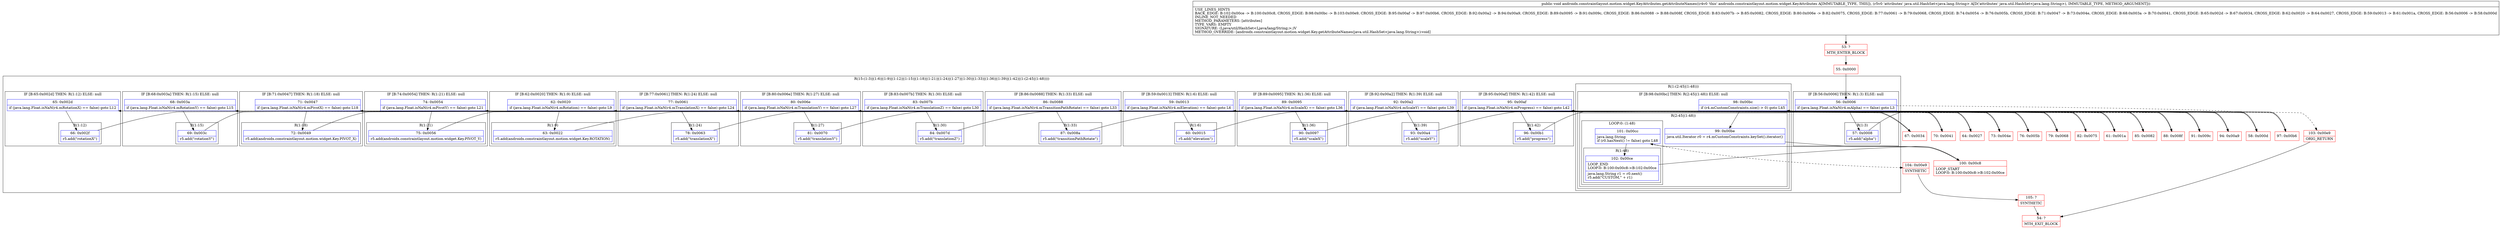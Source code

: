 digraph "CFG forandroidx.constraintlayout.motion.widget.KeyAttributes.getAttributeNames(Ljava\/util\/HashSet;)V" {
subgraph cluster_Region_2136641416 {
label = "R(15:(1:3)|(1:6)|(1:9)|(1:12)|(1:15)|(1:18)|(1:21)|(1:24)|(1:27)|(1:30)|(1:33)|(1:36)|(1:39)|(1:42)|(1:(2:45|(1:48))))";
node [shape=record,color=blue];
subgraph cluster_IfRegion_1775704237 {
label = "IF [B:56:0x0006] THEN: R(1:3) ELSE: null";
node [shape=record,color=blue];
Node_56 [shape=record,label="{56\:\ 0x0006|if (java.lang.Float.isNaN(r4.mAlpha) == false) goto L3\l}"];
subgraph cluster_Region_861704134 {
label = "R(1:3)";
node [shape=record,color=blue];
Node_57 [shape=record,label="{57\:\ 0x0008|r5.add(\"alpha\")\l}"];
}
}
subgraph cluster_IfRegion_324079538 {
label = "IF [B:59:0x0013] THEN: R(1:6) ELSE: null";
node [shape=record,color=blue];
Node_59 [shape=record,label="{59\:\ 0x0013|if (java.lang.Float.isNaN(r4.mElevation) == false) goto L6\l}"];
subgraph cluster_Region_945611935 {
label = "R(1:6)";
node [shape=record,color=blue];
Node_60 [shape=record,label="{60\:\ 0x0015|r5.add(\"elevation\")\l}"];
}
}
subgraph cluster_IfRegion_1763672393 {
label = "IF [B:62:0x0020] THEN: R(1:9) ELSE: null";
node [shape=record,color=blue];
Node_62 [shape=record,label="{62\:\ 0x0020|if (java.lang.Float.isNaN(r4.mRotation) == false) goto L9\l}"];
subgraph cluster_Region_1055527187 {
label = "R(1:9)";
node [shape=record,color=blue];
Node_63 [shape=record,label="{63\:\ 0x0022|r5.add(androidx.constraintlayout.motion.widget.Key.ROTATION)\l}"];
}
}
subgraph cluster_IfRegion_626898403 {
label = "IF [B:65:0x002d] THEN: R(1:12) ELSE: null";
node [shape=record,color=blue];
Node_65 [shape=record,label="{65\:\ 0x002d|if (java.lang.Float.isNaN(r4.mRotationX) == false) goto L12\l}"];
subgraph cluster_Region_2063259083 {
label = "R(1:12)";
node [shape=record,color=blue];
Node_66 [shape=record,label="{66\:\ 0x002f|r5.add(\"rotationX\")\l}"];
}
}
subgraph cluster_IfRegion_1870272020 {
label = "IF [B:68:0x003a] THEN: R(1:15) ELSE: null";
node [shape=record,color=blue];
Node_68 [shape=record,label="{68\:\ 0x003a|if (java.lang.Float.isNaN(r4.mRotationY) == false) goto L15\l}"];
subgraph cluster_Region_32960609 {
label = "R(1:15)";
node [shape=record,color=blue];
Node_69 [shape=record,label="{69\:\ 0x003c|r5.add(\"rotationY\")\l}"];
}
}
subgraph cluster_IfRegion_1238155025 {
label = "IF [B:71:0x0047] THEN: R(1:18) ELSE: null";
node [shape=record,color=blue];
Node_71 [shape=record,label="{71\:\ 0x0047|if (java.lang.Float.isNaN(r4.mPivotX) == false) goto L18\l}"];
subgraph cluster_Region_1706323822 {
label = "R(1:18)";
node [shape=record,color=blue];
Node_72 [shape=record,label="{72\:\ 0x0049|r5.add(androidx.constraintlayout.motion.widget.Key.PIVOT_X)\l}"];
}
}
subgraph cluster_IfRegion_1522605946 {
label = "IF [B:74:0x0054] THEN: R(1:21) ELSE: null";
node [shape=record,color=blue];
Node_74 [shape=record,label="{74\:\ 0x0054|if (java.lang.Float.isNaN(r4.mPivotY) == false) goto L21\l}"];
subgraph cluster_Region_1820494267 {
label = "R(1:21)";
node [shape=record,color=blue];
Node_75 [shape=record,label="{75\:\ 0x0056|r5.add(androidx.constraintlayout.motion.widget.Key.PIVOT_Y)\l}"];
}
}
subgraph cluster_IfRegion_1083873037 {
label = "IF [B:77:0x0061] THEN: R(1:24) ELSE: null";
node [shape=record,color=blue];
Node_77 [shape=record,label="{77\:\ 0x0061|if (java.lang.Float.isNaN(r4.mTranslationX) == false) goto L24\l}"];
subgraph cluster_Region_110321519 {
label = "R(1:24)";
node [shape=record,color=blue];
Node_78 [shape=record,label="{78\:\ 0x0063|r5.add(\"translationX\")\l}"];
}
}
subgraph cluster_IfRegion_1417390600 {
label = "IF [B:80:0x006e] THEN: R(1:27) ELSE: null";
node [shape=record,color=blue];
Node_80 [shape=record,label="{80\:\ 0x006e|if (java.lang.Float.isNaN(r4.mTranslationY) == false) goto L27\l}"];
subgraph cluster_Region_743190125 {
label = "R(1:27)";
node [shape=record,color=blue];
Node_81 [shape=record,label="{81\:\ 0x0070|r5.add(\"translationY\")\l}"];
}
}
subgraph cluster_IfRegion_947582486 {
label = "IF [B:83:0x007b] THEN: R(1:30) ELSE: null";
node [shape=record,color=blue];
Node_83 [shape=record,label="{83\:\ 0x007b|if (java.lang.Float.isNaN(r4.mTranslationZ) == false) goto L30\l}"];
subgraph cluster_Region_613334609 {
label = "R(1:30)";
node [shape=record,color=blue];
Node_84 [shape=record,label="{84\:\ 0x007d|r5.add(\"translationZ\")\l}"];
}
}
subgraph cluster_IfRegion_766274338 {
label = "IF [B:86:0x0088] THEN: R(1:33) ELSE: null";
node [shape=record,color=blue];
Node_86 [shape=record,label="{86\:\ 0x0088|if (java.lang.Float.isNaN(r4.mTransitionPathRotate) == false) goto L33\l}"];
subgraph cluster_Region_1625163708 {
label = "R(1:33)";
node [shape=record,color=blue];
Node_87 [shape=record,label="{87\:\ 0x008a|r5.add(\"transitionPathRotate\")\l}"];
}
}
subgraph cluster_IfRegion_268146679 {
label = "IF [B:89:0x0095] THEN: R(1:36) ELSE: null";
node [shape=record,color=blue];
Node_89 [shape=record,label="{89\:\ 0x0095|if (java.lang.Float.isNaN(r4.mScaleX) == false) goto L36\l}"];
subgraph cluster_Region_1582750831 {
label = "R(1:36)";
node [shape=record,color=blue];
Node_90 [shape=record,label="{90\:\ 0x0097|r5.add(\"scaleX\")\l}"];
}
}
subgraph cluster_IfRegion_275597820 {
label = "IF [B:92:0x00a2] THEN: R(1:39) ELSE: null";
node [shape=record,color=blue];
Node_92 [shape=record,label="{92\:\ 0x00a2|if (java.lang.Float.isNaN(r4.mScaleY) == false) goto L39\l}"];
subgraph cluster_Region_10375082 {
label = "R(1:39)";
node [shape=record,color=blue];
Node_93 [shape=record,label="{93\:\ 0x00a4|r5.add(\"scaleY\")\l}"];
}
}
subgraph cluster_IfRegion_1393108065 {
label = "IF [B:95:0x00af] THEN: R(1:42) ELSE: null";
node [shape=record,color=blue];
Node_95 [shape=record,label="{95\:\ 0x00af|if (java.lang.Float.isNaN(r4.mProgress) == false) goto L42\l}"];
subgraph cluster_Region_1003761611 {
label = "R(1:42)";
node [shape=record,color=blue];
Node_96 [shape=record,label="{96\:\ 0x00b1|r5.add(\"progress\")\l}"];
}
}
subgraph cluster_Region_1099740132 {
label = "R(1:(2:45|(1:48)))";
node [shape=record,color=blue];
subgraph cluster_IfRegion_865949536 {
label = "IF [B:98:0x00bc] THEN: R(2:45|(1:48)) ELSE: null";
node [shape=record,color=blue];
Node_98 [shape=record,label="{98\:\ 0x00bc|if (r4.mCustomConstraints.size() \> 0) goto L45\l}"];
subgraph cluster_Region_690837342 {
label = "R(2:45|(1:48))";
node [shape=record,color=blue];
Node_99 [shape=record,label="{99\:\ 0x00be|java.util.Iterator r0 = r4.mCustomConstraints.keySet().iterator()\l\l}"];
subgraph cluster_LoopRegion_865968071 {
label = "LOOP:0: (1:48)";
node [shape=record,color=blue];
Node_101 [shape=record,label="{101\:\ 0x00cc|java.lang.String \lif (r0.hasNext() != false) goto L48\l}"];
subgraph cluster_Region_388630979 {
label = "R(1:48)";
node [shape=record,color=blue];
Node_102 [shape=record,label="{102\:\ 0x00ce|LOOP_END\lLOOP:0: B:100:0x00c8\-\>B:102:0x00ce\l|java.lang.String r1 = r0.next()\lr5.add(\"CUSTOM,\" + r1)\l}"];
}
}
}
}
}
}
Node_53 [shape=record,color=red,label="{53\:\ ?|MTH_ENTER_BLOCK\l}"];
Node_55 [shape=record,color=red,label="{55\:\ 0x0000}"];
Node_58 [shape=record,color=red,label="{58\:\ 0x000d}"];
Node_61 [shape=record,color=red,label="{61\:\ 0x001a}"];
Node_64 [shape=record,color=red,label="{64\:\ 0x0027}"];
Node_67 [shape=record,color=red,label="{67\:\ 0x0034}"];
Node_70 [shape=record,color=red,label="{70\:\ 0x0041}"];
Node_73 [shape=record,color=red,label="{73\:\ 0x004e}"];
Node_76 [shape=record,color=red,label="{76\:\ 0x005b}"];
Node_79 [shape=record,color=red,label="{79\:\ 0x0068}"];
Node_82 [shape=record,color=red,label="{82\:\ 0x0075}"];
Node_85 [shape=record,color=red,label="{85\:\ 0x0082}"];
Node_88 [shape=record,color=red,label="{88\:\ 0x008f}"];
Node_91 [shape=record,color=red,label="{91\:\ 0x009c}"];
Node_94 [shape=record,color=red,label="{94\:\ 0x00a9}"];
Node_97 [shape=record,color=red,label="{97\:\ 0x00b6}"];
Node_100 [shape=record,color=red,label="{100\:\ 0x00c8|LOOP_START\lLOOP:0: B:100:0x00c8\-\>B:102:0x00ce\l}"];
Node_104 [shape=record,color=red,label="{104\:\ 0x00e9|SYNTHETIC\l}"];
Node_105 [shape=record,color=red,label="{105\:\ ?|SYNTHETIC\l}"];
Node_54 [shape=record,color=red,label="{54\:\ ?|MTH_EXIT_BLOCK\l}"];
Node_103 [shape=record,color=red,label="{103\:\ 0x00e9|ORIG_RETURN\l}"];
MethodNode[shape=record,label="{public void androidx.constraintlayout.motion.widget.KeyAttributes.getAttributeNames((r4v0 'this' androidx.constraintlayout.motion.widget.KeyAttributes A[IMMUTABLE_TYPE, THIS]), (r5v0 'attributes' java.util.HashSet\<java.lang.String\> A[D('attributes' java.util.HashSet\<java.lang.String\>), IMMUTABLE_TYPE, METHOD_ARGUMENT]))  | USE_LINES_HINTS\lBACK_EDGE: B:102:0x00ce \-\> B:100:0x00c8, CROSS_EDGE: B:98:0x00bc \-\> B:103:0x00e9, CROSS_EDGE: B:95:0x00af \-\> B:97:0x00b6, CROSS_EDGE: B:92:0x00a2 \-\> B:94:0x00a9, CROSS_EDGE: B:89:0x0095 \-\> B:91:0x009c, CROSS_EDGE: B:86:0x0088 \-\> B:88:0x008f, CROSS_EDGE: B:83:0x007b \-\> B:85:0x0082, CROSS_EDGE: B:80:0x006e \-\> B:82:0x0075, CROSS_EDGE: B:77:0x0061 \-\> B:79:0x0068, CROSS_EDGE: B:74:0x0054 \-\> B:76:0x005b, CROSS_EDGE: B:71:0x0047 \-\> B:73:0x004e, CROSS_EDGE: B:68:0x003a \-\> B:70:0x0041, CROSS_EDGE: B:65:0x002d \-\> B:67:0x0034, CROSS_EDGE: B:62:0x0020 \-\> B:64:0x0027, CROSS_EDGE: B:59:0x0013 \-\> B:61:0x001a, CROSS_EDGE: B:56:0x0006 \-\> B:58:0x000d\lINLINE_NOT_NEEDED\lMETHOD_PARAMETERS: [attributes]\lTYPE_VARS: EMPTY\lSIGNATURE: (Ljava\/util\/HashSet\<Ljava\/lang\/String;\>;)V\lMETHOD_OVERRIDE: [androidx.constraintlayout.motion.widget.Key.getAttributeNames(java.util.HashSet\<java.lang.String\>):void]\l}"];
MethodNode -> Node_53;Node_56 -> Node_57;
Node_56 -> Node_58[style=dashed];
Node_57 -> Node_58;
Node_59 -> Node_60;
Node_59 -> Node_61[style=dashed];
Node_60 -> Node_61;
Node_62 -> Node_63;
Node_62 -> Node_64[style=dashed];
Node_63 -> Node_64;
Node_65 -> Node_66;
Node_65 -> Node_67[style=dashed];
Node_66 -> Node_67;
Node_68 -> Node_69;
Node_68 -> Node_70[style=dashed];
Node_69 -> Node_70;
Node_71 -> Node_72;
Node_71 -> Node_73[style=dashed];
Node_72 -> Node_73;
Node_74 -> Node_75;
Node_74 -> Node_76[style=dashed];
Node_75 -> Node_76;
Node_77 -> Node_78;
Node_77 -> Node_79[style=dashed];
Node_78 -> Node_79;
Node_80 -> Node_81;
Node_80 -> Node_82[style=dashed];
Node_81 -> Node_82;
Node_83 -> Node_84;
Node_83 -> Node_85[style=dashed];
Node_84 -> Node_85;
Node_86 -> Node_87;
Node_86 -> Node_88[style=dashed];
Node_87 -> Node_88;
Node_89 -> Node_90;
Node_89 -> Node_91[style=dashed];
Node_90 -> Node_91;
Node_92 -> Node_93;
Node_92 -> Node_94[style=dashed];
Node_93 -> Node_94;
Node_95 -> Node_96;
Node_95 -> Node_97[style=dashed];
Node_96 -> Node_97;
Node_98 -> Node_99;
Node_98 -> Node_103[style=dashed];
Node_99 -> Node_100;
Node_101 -> Node_102;
Node_101 -> Node_104[style=dashed];
Node_102 -> Node_100;
Node_53 -> Node_55;
Node_55 -> Node_56;
Node_58 -> Node_59;
Node_61 -> Node_62;
Node_64 -> Node_65;
Node_67 -> Node_68;
Node_70 -> Node_71;
Node_73 -> Node_74;
Node_76 -> Node_77;
Node_79 -> Node_80;
Node_82 -> Node_83;
Node_85 -> Node_86;
Node_88 -> Node_89;
Node_91 -> Node_92;
Node_94 -> Node_95;
Node_97 -> Node_98;
Node_100 -> Node_101;
Node_104 -> Node_105;
Node_105 -> Node_54;
Node_103 -> Node_54;
}

